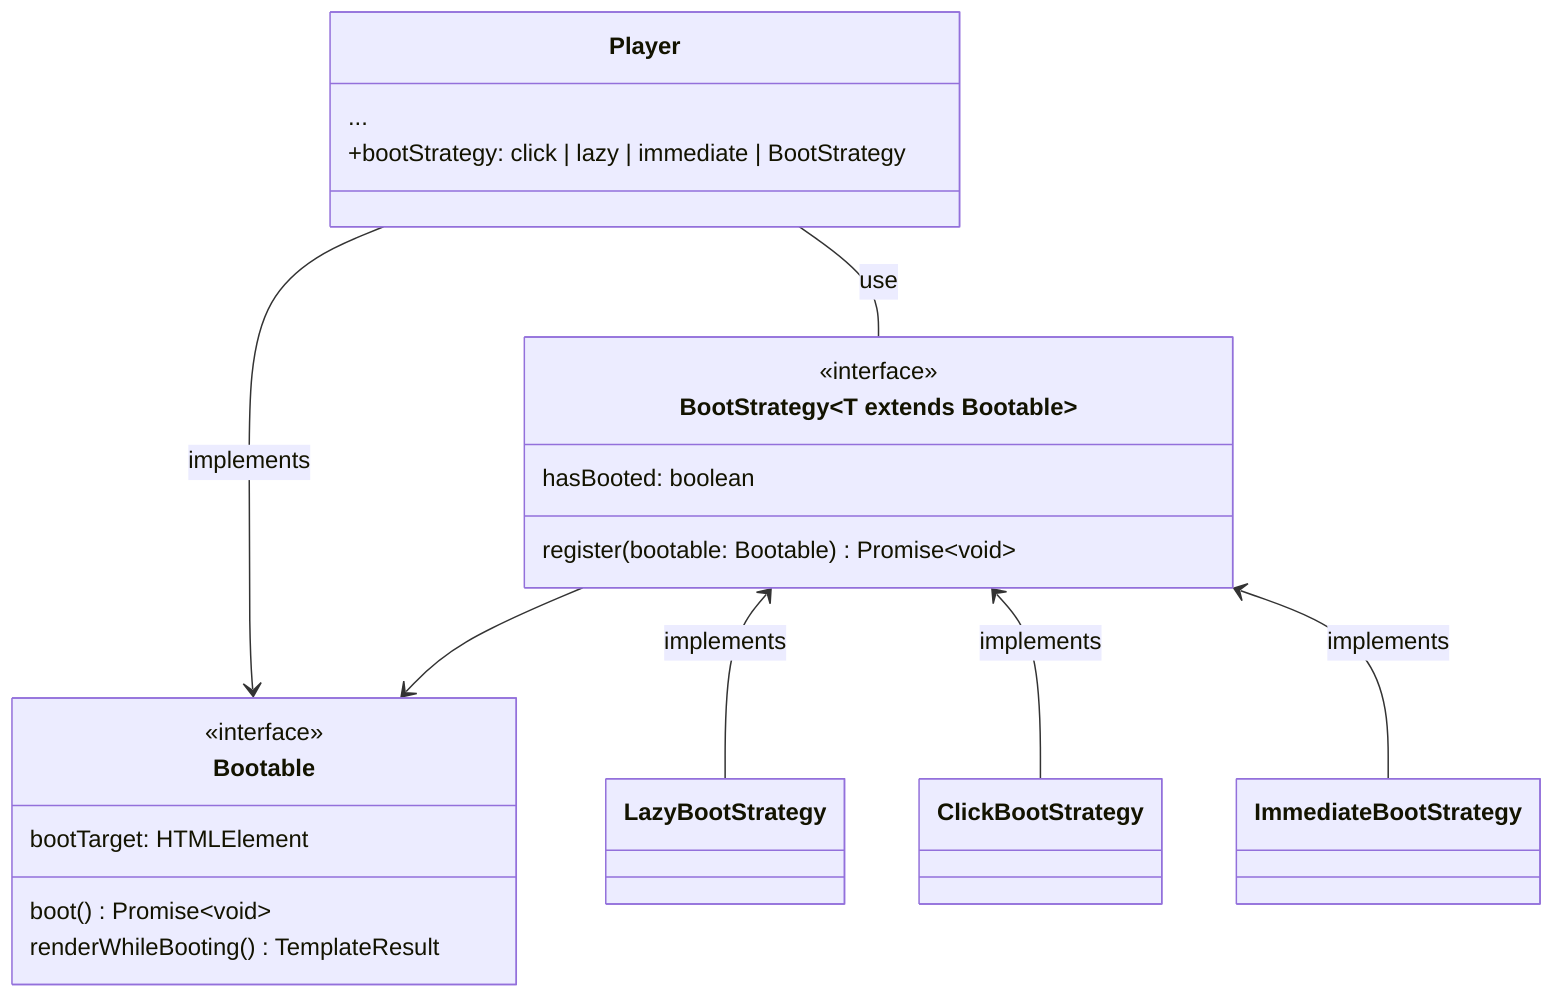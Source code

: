 classDiagram

class Player {
    ...
    +bootStrategy: click | lazy | immediate | BootStrategy
}

class Bootable {
    <<interface>>
    bootTarget: HTMLElement
    boot() Promise~void~
    renderWhileBooting() TemplateResult
}

Player --> Bootable: implements

class BootStrategy~T extends Bootable~ {
    <<interface>>
    hasBooted: boolean
    register(bootable: Bootable) Promise~void~
}

class LazyBootStrategy
class ClickBootStrategy
class ImmediateBootStrategy

BootStrategy <-- LazyBootStrategy: implements
BootStrategy <-- ClickBootStrategy: implements
BootStrategy <-- ImmediateBootStrategy: implements
BootStrategy --> Bootable

Player -- BootStrategy: use